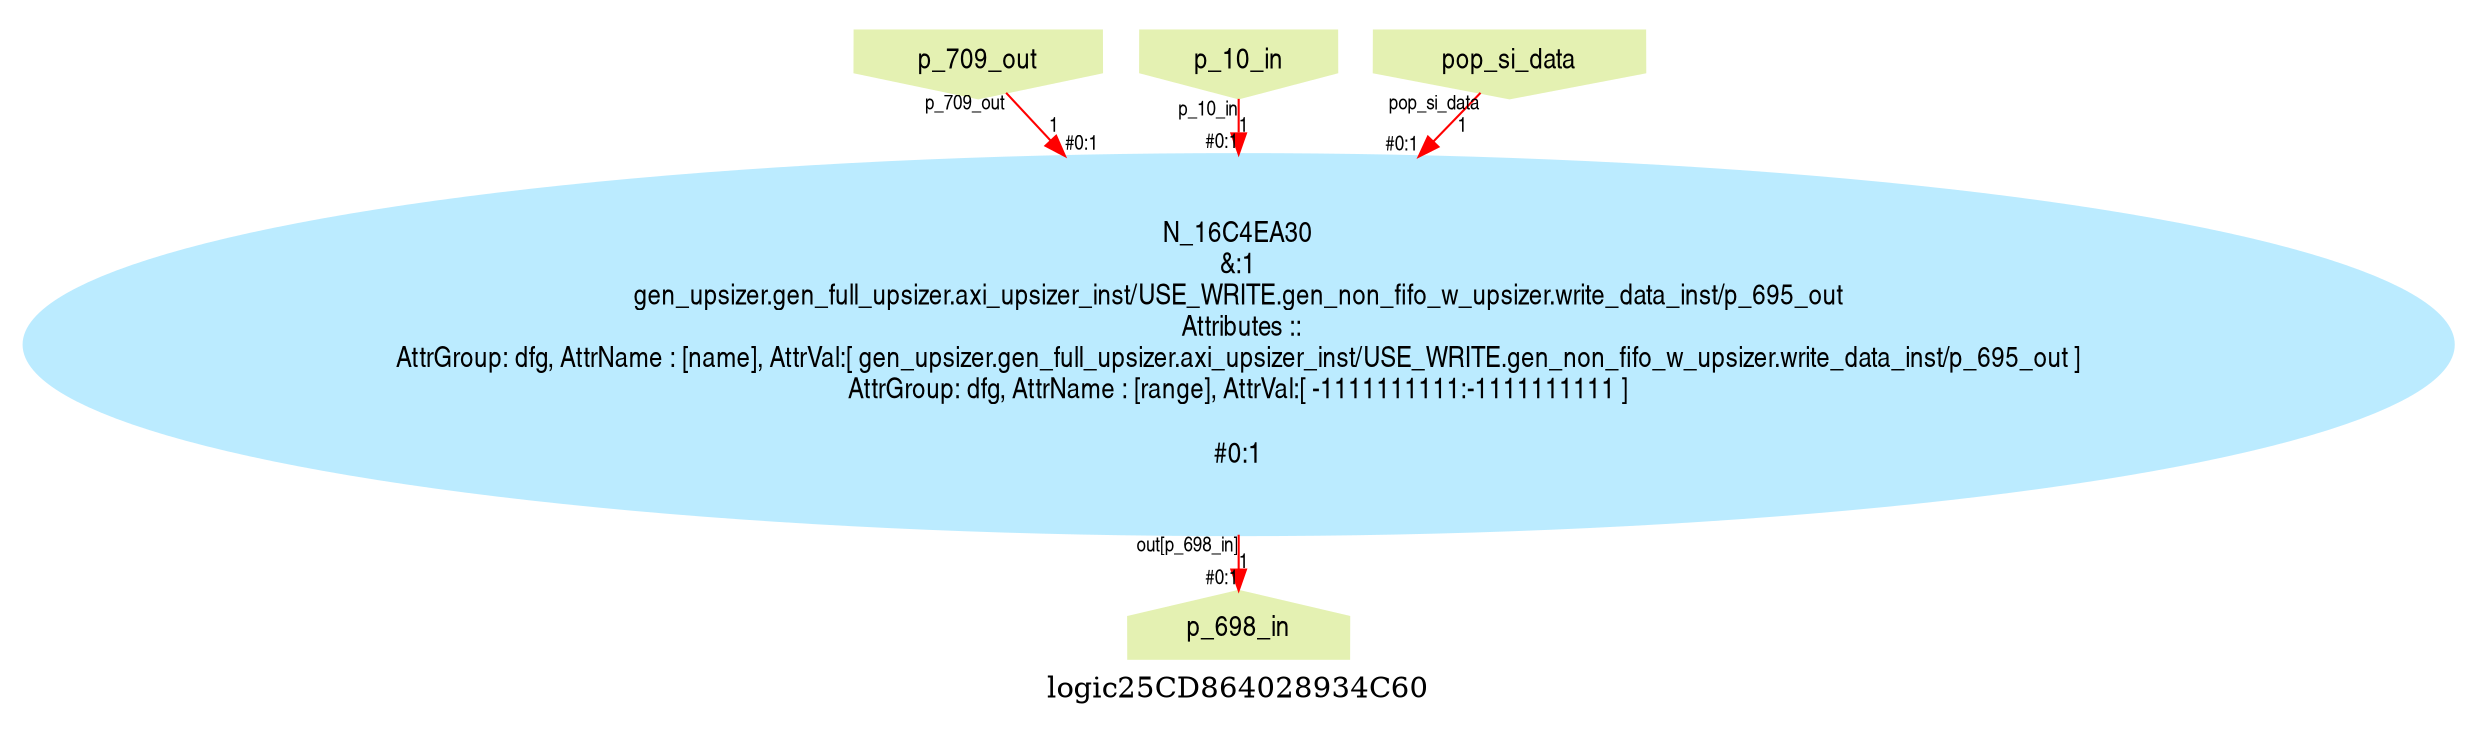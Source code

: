 digraph logic25CD864028934C60 {
graph [label="logic25CD864028934C60", margin="0.1,0.1", size="100,100", ranksep=0.1, splines=true];
node [style=filled, color="#ffee80", fontname=helveticanarrow];
edge [color="#ff0000", fontsize=10, fontname=helveticanarrow];
{ rank = source;logic25CD864028934C60_p_709_out [label="p_709_out", shape=invhouse, color="#e4f1b2"];
logic25CD864028934C60_p_10_in [label="p_10_in", shape=invhouse, color="#e4f1b2"];
logic25CD864028934C60_pop_si_data [label="pop_si_data", shape=invhouse, color="#e4f1b2"];
}
{ rank = sink;logic25CD864028934C60_p_698_in [label="p_698_in", shape=house, color="#e4f1b2"];
}
N_16C4EA30 [label="N_16C4EA30\n&:1\ngen_upsizer.gen_full_upsizer.axi_upsizer_inst/USE_WRITE.gen_non_fifo_w_upsizer.write_data_inst/p_695_out\n Attributes ::\nAttrGroup: dfg, AttrName : [name], AttrVal:[ gen_upsizer.gen_full_upsizer.axi_upsizer_inst/USE_WRITE.gen_non_fifo_w_upsizer.write_data_inst/p_695_out ]\nAttrGroup: dfg, AttrName : [range], AttrVal:[ -1111111111:-1111111111 ]\n\n#0:1\n", color="#bbebff"];
logic25CD864028934C60_p_709_out -> N_16C4EA30 [label="1", taillabel=<p_709_out>, headlabel=<P_5D5AA20>, headlabel=<#0:1>];
logic25CD864028934C60_p_10_in -> N_16C4EA30 [label="1", taillabel=<p_10_in>, headlabel=<B>, headlabel=<#0:1>];
logic25CD864028934C60_pop_si_data -> N_16C4EA30 [label="1", taillabel=<pop_si_data>, headlabel=<A>, headlabel=<#0:1>];
N_16C4EA30 -> logic25CD864028934C60_p_698_in [label="1", taillabel=<out[p_698_in]>, headlabel=<p_698_in>, headlabel=<#0:1>];
}
